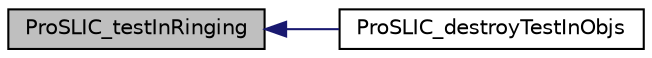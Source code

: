 digraph "ProSLIC_testInRinging"
{
  edge [fontname="Helvetica",fontsize="10",labelfontname="Helvetica",labelfontsize="10"];
  node [fontname="Helvetica",fontsize="10",shape=record];
  rankdir="LR";
  Node1 [label="ProSLIC_testInRinging",height=0.2,width=0.4,color="black", fillcolor="grey75", style="filled", fontcolor="black"];
  Node1 -> Node2 [dir="back",color="midnightblue",fontsize="10",style="solid",fontname="Helvetica"];
  Node2 [label="ProSLIC_destroyTestInObjs",height=0.2,width=0.4,color="black", fillcolor="white", style="filled",URL="$group___p_r_o_s_l_i_c___t_s_t_i_n.html#gac00b1a782ee94a2eda9c8a4a36dad3f7",tooltip="Free memory reserved by the given structure. "];
}
